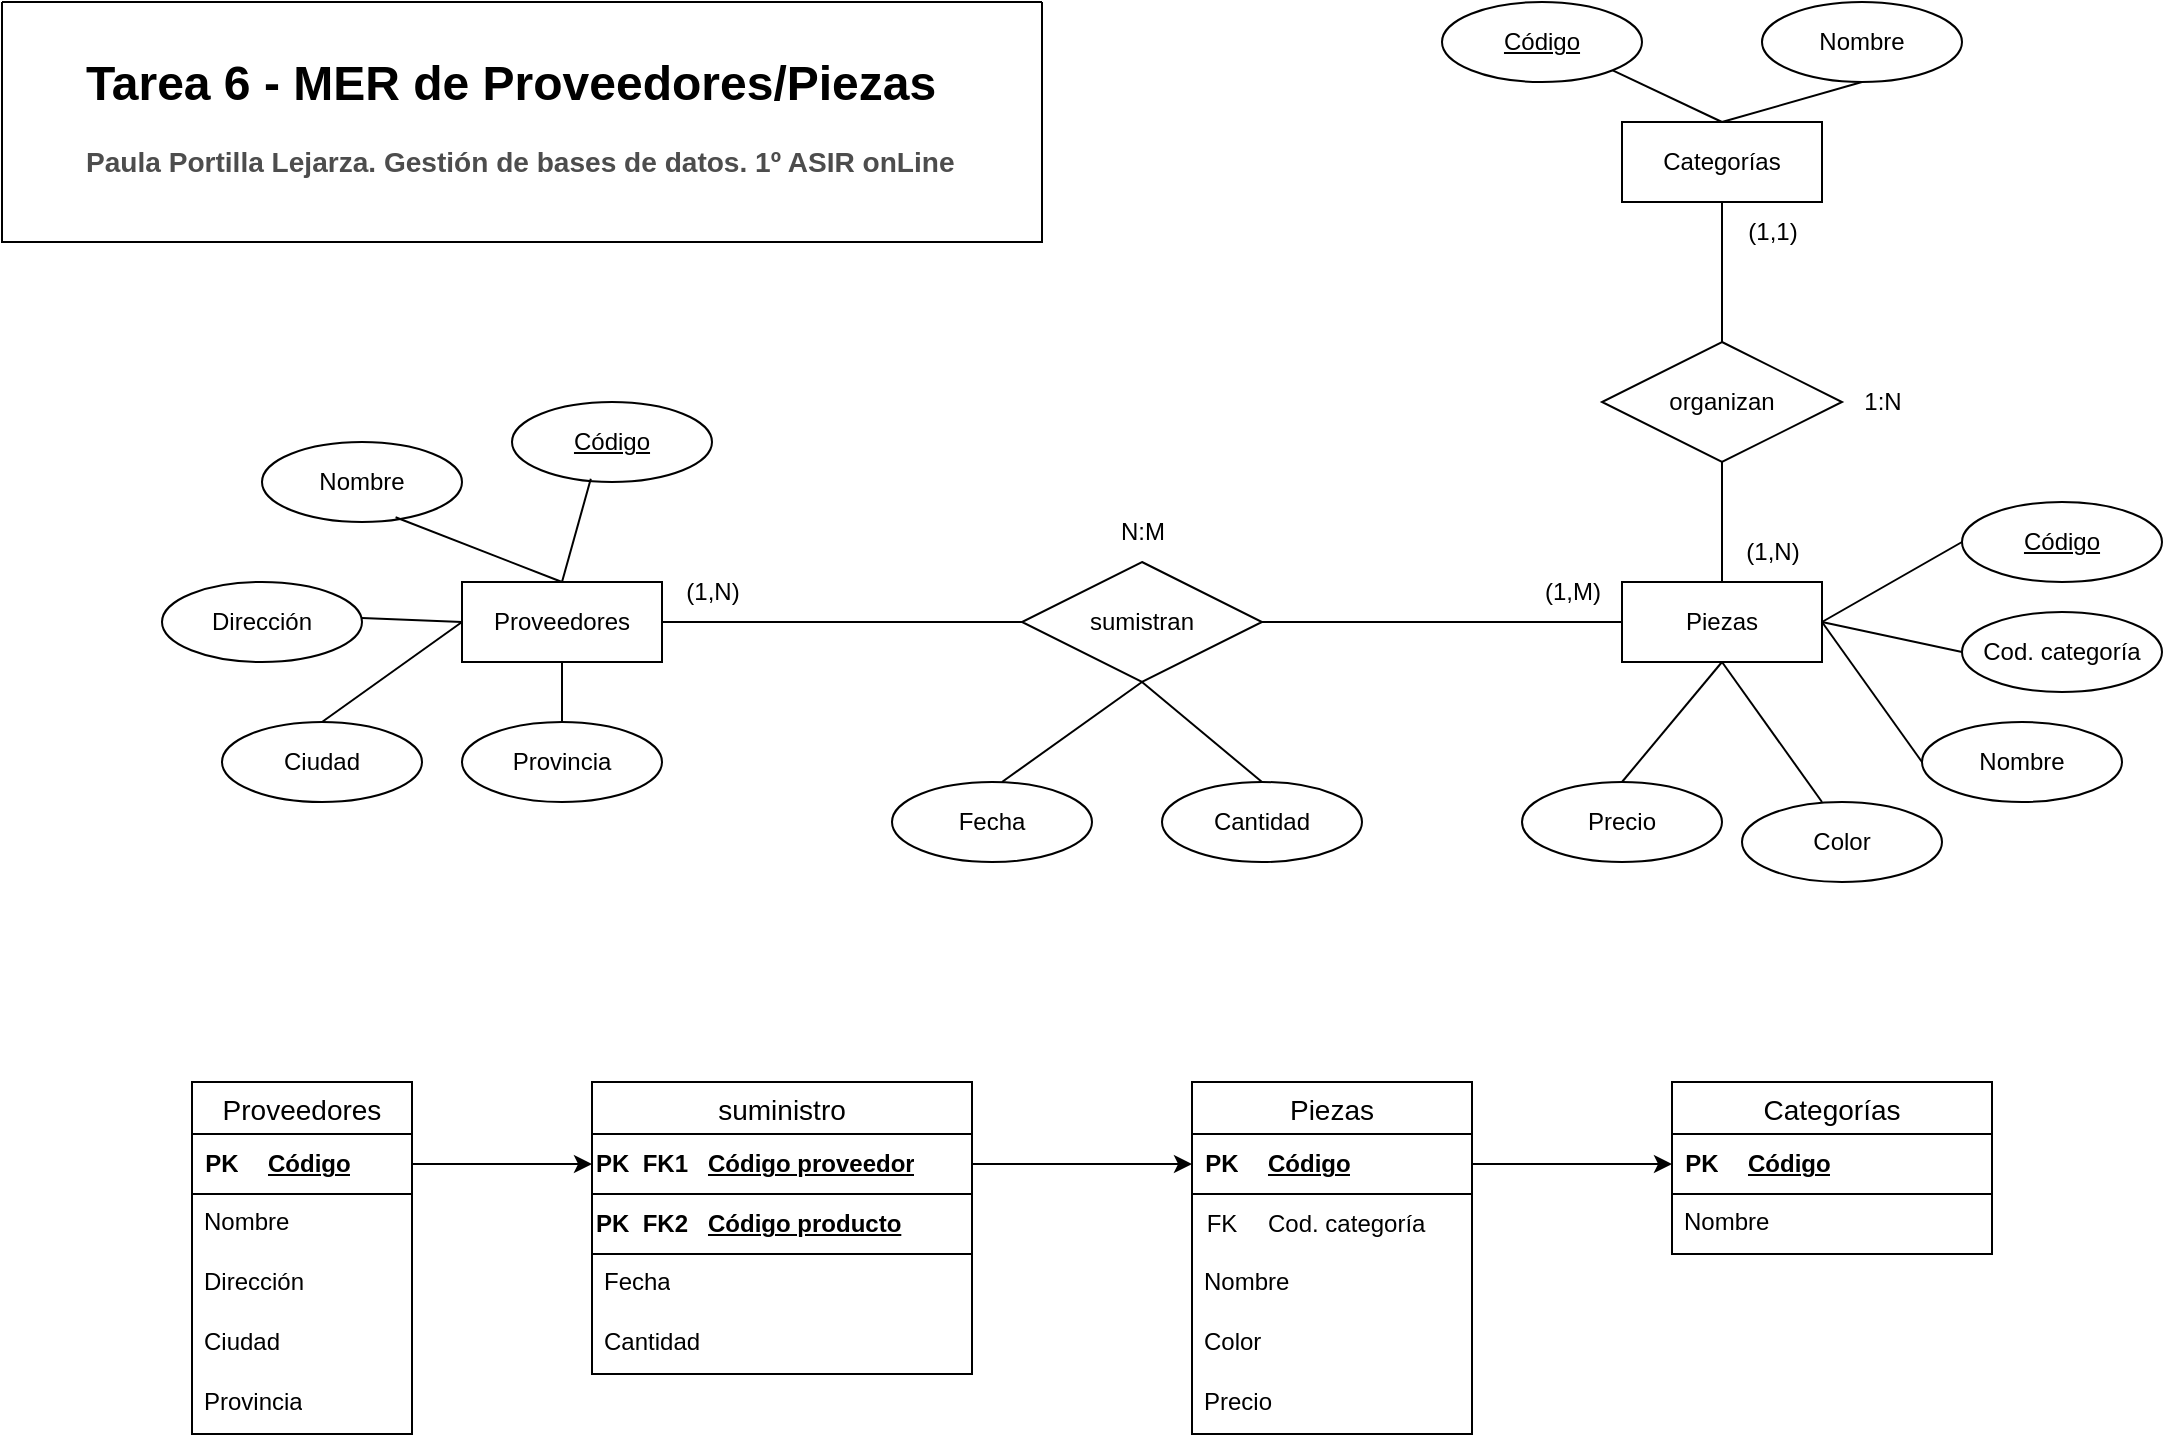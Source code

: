 <mxfile version="25.0.3">
  <diagram name="Page-1" id="9SsJWKn7i3zsL7Wo0bwU">
    <mxGraphModel dx="1091" dy="585" grid="1" gridSize="10" guides="1" tooltips="1" connect="1" arrows="1" fold="1" page="1" pageScale="1" pageWidth="1169" pageHeight="827" math="0" shadow="0">
      <root>
        <mxCell id="0" />
        <mxCell id="1" parent="0" />
        <mxCell id="yBerXTAvVyEteeCtmLjy-1" value="Proveedores" style="whiteSpace=wrap;html=1;align=center;" vertex="1" parent="1">
          <mxGeometry x="270" y="330" width="100" height="40" as="geometry" />
        </mxCell>
        <mxCell id="yBerXTAvVyEteeCtmLjy-2" value="Nombre" style="ellipse;whiteSpace=wrap;html=1;align=center;" vertex="1" parent="1">
          <mxGeometry x="170" y="260" width="100" height="40" as="geometry" />
        </mxCell>
        <mxCell id="yBerXTAvVyEteeCtmLjy-3" value="Ciudad" style="ellipse;whiteSpace=wrap;html=1;align=center;" vertex="1" parent="1">
          <mxGeometry x="150" y="400" width="100" height="40" as="geometry" />
        </mxCell>
        <mxCell id="yBerXTAvVyEteeCtmLjy-4" value="Provincia" style="ellipse;whiteSpace=wrap;html=1;align=center;" vertex="1" parent="1">
          <mxGeometry x="270" y="400" width="100" height="40" as="geometry" />
        </mxCell>
        <mxCell id="yBerXTAvVyEteeCtmLjy-5" value="Código" style="ellipse;whiteSpace=wrap;html=1;align=center;fontStyle=4;" vertex="1" parent="1">
          <mxGeometry x="295" y="240" width="100" height="40" as="geometry" />
        </mxCell>
        <mxCell id="yBerXTAvVyEteeCtmLjy-6" value="Dirección" style="ellipse;whiteSpace=wrap;html=1;align=center;" vertex="1" parent="1">
          <mxGeometry x="120" y="330" width="100" height="40" as="geometry" />
        </mxCell>
        <mxCell id="yBerXTAvVyEteeCtmLjy-12" value="sumistran" style="shape=rhombus;perimeter=rhombusPerimeter;whiteSpace=wrap;html=1;align=center;" vertex="1" parent="1">
          <mxGeometry x="550" y="320" width="120" height="60" as="geometry" />
        </mxCell>
        <mxCell id="yBerXTAvVyEteeCtmLjy-16" value="Cantidad" style="ellipse;whiteSpace=wrap;html=1;align=center;" vertex="1" parent="1">
          <mxGeometry x="620" y="430" width="100" height="40" as="geometry" />
        </mxCell>
        <mxCell id="yBerXTAvVyEteeCtmLjy-17" value="Piezas" style="whiteSpace=wrap;html=1;align=center;" vertex="1" parent="1">
          <mxGeometry x="850" y="330" width="100" height="40" as="geometry" />
        </mxCell>
        <mxCell id="yBerXTAvVyEteeCtmLjy-18" value="Código" style="ellipse;whiteSpace=wrap;html=1;align=center;fontStyle=4;" vertex="1" parent="1">
          <mxGeometry x="1020" y="290" width="100" height="40" as="geometry" />
        </mxCell>
        <mxCell id="yBerXTAvVyEteeCtmLjy-19" value="Nombre" style="ellipse;whiteSpace=wrap;html=1;align=center;" vertex="1" parent="1">
          <mxGeometry x="1000" y="400" width="100" height="40" as="geometry" />
        </mxCell>
        <mxCell id="yBerXTAvVyEteeCtmLjy-20" value="Precio" style="ellipse;whiteSpace=wrap;html=1;align=center;" vertex="1" parent="1">
          <mxGeometry x="800" y="430" width="100" height="40" as="geometry" />
        </mxCell>
        <mxCell id="yBerXTAvVyEteeCtmLjy-21" value="Color" style="ellipse;whiteSpace=wrap;html=1;align=center;" vertex="1" parent="1">
          <mxGeometry x="910" y="440" width="100" height="40" as="geometry" />
        </mxCell>
        <mxCell id="yBerXTAvVyEteeCtmLjy-22" value="Cod. categoría" style="ellipse;whiteSpace=wrap;html=1;align=center;" vertex="1" parent="1">
          <mxGeometry x="1020" y="345" width="100" height="40" as="geometry" />
        </mxCell>
        <mxCell id="yBerXTAvVyEteeCtmLjy-23" value="Categorías" style="whiteSpace=wrap;html=1;align=center;" vertex="1" parent="1">
          <mxGeometry x="850" y="100" width="100" height="40" as="geometry" />
        </mxCell>
        <mxCell id="yBerXTAvVyEteeCtmLjy-24" value="Código" style="ellipse;whiteSpace=wrap;html=1;align=center;fontStyle=4;" vertex="1" parent="1">
          <mxGeometry x="760" y="40" width="100" height="40" as="geometry" />
        </mxCell>
        <mxCell id="yBerXTAvVyEteeCtmLjy-25" value="Nombre" style="ellipse;whiteSpace=wrap;html=1;align=center;" vertex="1" parent="1">
          <mxGeometry x="920" y="40" width="100" height="40" as="geometry" />
        </mxCell>
        <mxCell id="yBerXTAvVyEteeCtmLjy-27" value="organizan" style="shape=rhombus;perimeter=rhombusPerimeter;whiteSpace=wrap;html=1;align=center;" vertex="1" parent="1">
          <mxGeometry x="840" y="210" width="120" height="60" as="geometry" />
        </mxCell>
        <mxCell id="yBerXTAvVyEteeCtmLjy-29" value="" style="line;strokeWidth=1;rotatable=0;dashed=0;labelPosition=right;align=left;verticalAlign=middle;spacingTop=0;spacingLeft=6;points=[];portConstraint=eastwest;" vertex="1" parent="1">
          <mxGeometry x="370" y="345" width="180" height="10" as="geometry" />
        </mxCell>
        <mxCell id="yBerXTAvVyEteeCtmLjy-31" value="" style="line;strokeWidth=1;rotatable=0;dashed=0;labelPosition=right;align=left;verticalAlign=middle;spacingTop=0;spacingLeft=6;points=[];portConstraint=eastwest;" vertex="1" parent="1">
          <mxGeometry x="670" y="345" width="180" height="10" as="geometry" />
        </mxCell>
        <mxCell id="yBerXTAvVyEteeCtmLjy-34" value="" style="endArrow=none;html=1;rounded=0;entryX=0.5;entryY=0;entryDx=0;entryDy=0;exitX=0.668;exitY=0.94;exitDx=0;exitDy=0;exitPerimeter=0;" edge="1" parent="1" source="yBerXTAvVyEteeCtmLjy-2" target="yBerXTAvVyEteeCtmLjy-1">
          <mxGeometry relative="1" as="geometry">
            <mxPoint x="190" y="299" as="sourcePoint" />
            <mxPoint x="350" y="299" as="targetPoint" />
          </mxGeometry>
        </mxCell>
        <mxCell id="yBerXTAvVyEteeCtmLjy-35" value="" style="endArrow=none;html=1;rounded=0;exitX=0.394;exitY=0.96;exitDx=0;exitDy=0;exitPerimeter=0;" edge="1" parent="1" source="yBerXTAvVyEteeCtmLjy-5">
          <mxGeometry relative="1" as="geometry">
            <mxPoint x="510" y="490" as="sourcePoint" />
            <mxPoint x="320" y="330" as="targetPoint" />
          </mxGeometry>
        </mxCell>
        <mxCell id="yBerXTAvVyEteeCtmLjy-36" value="" style="endArrow=none;html=1;rounded=0;entryX=0;entryY=0.5;entryDx=0;entryDy=0;" edge="1" parent="1" target="yBerXTAvVyEteeCtmLjy-1">
          <mxGeometry relative="1" as="geometry">
            <mxPoint x="220" y="348" as="sourcePoint" />
            <mxPoint x="303" y="380" as="targetPoint" />
          </mxGeometry>
        </mxCell>
        <mxCell id="yBerXTAvVyEteeCtmLjy-37" value="" style="endArrow=none;html=1;rounded=0;exitX=0.5;exitY=0;exitDx=0;exitDy=0;entryX=0;entryY=0.5;entryDx=0;entryDy=0;" edge="1" parent="1" source="yBerXTAvVyEteeCtmLjy-3" target="yBerXTAvVyEteeCtmLjy-1">
          <mxGeometry relative="1" as="geometry">
            <mxPoint x="510" y="490" as="sourcePoint" />
            <mxPoint x="670" y="490" as="targetPoint" />
          </mxGeometry>
        </mxCell>
        <mxCell id="yBerXTAvVyEteeCtmLjy-38" value="" style="endArrow=none;html=1;rounded=0;exitX=0.5;exitY=1;exitDx=0;exitDy=0;" edge="1" parent="1" source="yBerXTAvVyEteeCtmLjy-1" target="yBerXTAvVyEteeCtmLjy-4">
          <mxGeometry relative="1" as="geometry">
            <mxPoint x="510" y="490" as="sourcePoint" />
            <mxPoint x="670" y="490" as="targetPoint" />
          </mxGeometry>
        </mxCell>
        <mxCell id="yBerXTAvVyEteeCtmLjy-39" value="" style="endArrow=none;html=1;rounded=0;exitX=0.5;exitY=0;exitDx=0;exitDy=0;entryX=0.5;entryY=1;entryDx=0;entryDy=0;" edge="1" parent="1" target="yBerXTAvVyEteeCtmLjy-12">
          <mxGeometry relative="1" as="geometry">
            <mxPoint x="540.0" y="430" as="sourcePoint" />
            <mxPoint x="670" y="490" as="targetPoint" />
          </mxGeometry>
        </mxCell>
        <mxCell id="yBerXTAvVyEteeCtmLjy-40" value="" style="endArrow=none;html=1;rounded=0;exitX=0.5;exitY=0;exitDx=0;exitDy=0;" edge="1" parent="1" source="yBerXTAvVyEteeCtmLjy-16">
          <mxGeometry relative="1" as="geometry">
            <mxPoint x="550" y="440" as="sourcePoint" />
            <mxPoint x="610" y="380" as="targetPoint" />
          </mxGeometry>
        </mxCell>
        <mxCell id="yBerXTAvVyEteeCtmLjy-41" value="" style="endArrow=none;html=1;rounded=0;entryX=0.5;entryY=0;entryDx=0;entryDy=0;" edge="1" parent="1" source="yBerXTAvVyEteeCtmLjy-23" target="yBerXTAvVyEteeCtmLjy-27">
          <mxGeometry relative="1" as="geometry">
            <mxPoint x="810" y="370" as="sourcePoint" />
            <mxPoint x="970" y="370" as="targetPoint" />
          </mxGeometry>
        </mxCell>
        <mxCell id="yBerXTAvVyEteeCtmLjy-42" value="" style="endArrow=none;html=1;rounded=0;entryX=0.5;entryY=0;entryDx=0;entryDy=0;exitX=0.5;exitY=1;exitDx=0;exitDy=0;" edge="1" parent="1" source="yBerXTAvVyEteeCtmLjy-27" target="yBerXTAvVyEteeCtmLjy-17">
          <mxGeometry relative="1" as="geometry">
            <mxPoint x="910" y="150" as="sourcePoint" />
            <mxPoint x="910" y="220" as="targetPoint" />
          </mxGeometry>
        </mxCell>
        <mxCell id="yBerXTAvVyEteeCtmLjy-43" value="" style="endArrow=none;html=1;rounded=0;exitX=1;exitY=1;exitDx=0;exitDy=0;entryX=0.5;entryY=0;entryDx=0;entryDy=0;" edge="1" parent="1" source="yBerXTAvVyEteeCtmLjy-24" target="yBerXTAvVyEteeCtmLjy-23">
          <mxGeometry relative="1" as="geometry">
            <mxPoint x="810" y="130" as="sourcePoint" />
            <mxPoint x="970" y="130" as="targetPoint" />
          </mxGeometry>
        </mxCell>
        <mxCell id="yBerXTAvVyEteeCtmLjy-44" value="" style="endArrow=none;html=1;rounded=0;exitX=0.5;exitY=1;exitDx=0;exitDy=0;entryX=0.5;entryY=0;entryDx=0;entryDy=0;" edge="1" parent="1" source="yBerXTAvVyEteeCtmLjy-25" target="yBerXTAvVyEteeCtmLjy-23">
          <mxGeometry relative="1" as="geometry">
            <mxPoint x="855" y="84" as="sourcePoint" />
            <mxPoint x="910" y="110" as="targetPoint" />
          </mxGeometry>
        </mxCell>
        <mxCell id="yBerXTAvVyEteeCtmLjy-45" value="" style="endArrow=none;html=1;rounded=0;entryX=0;entryY=0.5;entryDx=0;entryDy=0;exitX=1;exitY=0.5;exitDx=0;exitDy=0;" edge="1" parent="1" source="yBerXTAvVyEteeCtmLjy-17" target="yBerXTAvVyEteeCtmLjy-18">
          <mxGeometry relative="1" as="geometry">
            <mxPoint x="810" y="370" as="sourcePoint" />
            <mxPoint x="970" y="370" as="targetPoint" />
          </mxGeometry>
        </mxCell>
        <mxCell id="yBerXTAvVyEteeCtmLjy-46" value="" style="endArrow=none;html=1;rounded=0;entryX=0;entryY=0.5;entryDx=0;entryDy=0;exitX=1;exitY=0.5;exitDx=0;exitDy=0;" edge="1" parent="1" source="yBerXTAvVyEteeCtmLjy-17" target="yBerXTAvVyEteeCtmLjy-22">
          <mxGeometry relative="1" as="geometry">
            <mxPoint x="960" y="360" as="sourcePoint" />
            <mxPoint x="1030" y="320" as="targetPoint" />
          </mxGeometry>
        </mxCell>
        <mxCell id="yBerXTAvVyEteeCtmLjy-47" value="" style="endArrow=none;html=1;rounded=0;entryX=0;entryY=0.5;entryDx=0;entryDy=0;exitX=1;exitY=0.5;exitDx=0;exitDy=0;" edge="1" parent="1" source="yBerXTAvVyEteeCtmLjy-17" target="yBerXTAvVyEteeCtmLjy-19">
          <mxGeometry relative="1" as="geometry">
            <mxPoint x="960" y="360" as="sourcePoint" />
            <mxPoint x="1030" y="375" as="targetPoint" />
          </mxGeometry>
        </mxCell>
        <mxCell id="yBerXTAvVyEteeCtmLjy-48" value="" style="endArrow=none;html=1;rounded=0;entryX=0.5;entryY=1;entryDx=0;entryDy=0;exitX=0.5;exitY=0;exitDx=0;exitDy=0;" edge="1" parent="1" source="yBerXTAvVyEteeCtmLjy-20" target="yBerXTAvVyEteeCtmLjy-17">
          <mxGeometry relative="1" as="geometry">
            <mxPoint x="970" y="370" as="sourcePoint" />
            <mxPoint x="1040" y="385" as="targetPoint" />
          </mxGeometry>
        </mxCell>
        <mxCell id="yBerXTAvVyEteeCtmLjy-49" value="" style="endArrow=none;html=1;rounded=0;" edge="1" parent="1">
          <mxGeometry relative="1" as="geometry">
            <mxPoint x="900" y="370" as="sourcePoint" />
            <mxPoint x="950" y="440" as="targetPoint" />
          </mxGeometry>
        </mxCell>
        <mxCell id="yBerXTAvVyEteeCtmLjy-50" value="(1,M)" style="text;html=1;align=center;verticalAlign=middle;resizable=0;points=[];autosize=1;strokeColor=none;fillColor=none;" vertex="1" parent="1">
          <mxGeometry x="800" y="320" width="50" height="30" as="geometry" />
        </mxCell>
        <mxCell id="yBerXTAvVyEteeCtmLjy-51" value="(1,N)" style="text;html=1;align=center;verticalAlign=middle;resizable=0;points=[];autosize=1;strokeColor=none;fillColor=none;" vertex="1" parent="1">
          <mxGeometry x="370" y="320" width="50" height="30" as="geometry" />
        </mxCell>
        <mxCell id="yBerXTAvVyEteeCtmLjy-52" value="N:M" style="text;html=1;align=center;verticalAlign=middle;resizable=0;points=[];autosize=1;strokeColor=none;fillColor=none;" vertex="1" parent="1">
          <mxGeometry x="585" y="290" width="50" height="30" as="geometry" />
        </mxCell>
        <mxCell id="yBerXTAvVyEteeCtmLjy-53" value="(1,1)" style="text;html=1;align=center;verticalAlign=middle;resizable=0;points=[];autosize=1;strokeColor=none;fillColor=none;" vertex="1" parent="1">
          <mxGeometry x="900" y="140" width="50" height="30" as="geometry" />
        </mxCell>
        <mxCell id="yBerXTAvVyEteeCtmLjy-54" value="(1,N)" style="text;html=1;align=center;verticalAlign=middle;resizable=0;points=[];autosize=1;strokeColor=none;fillColor=none;" vertex="1" parent="1">
          <mxGeometry x="900" y="300" width="50" height="30" as="geometry" />
        </mxCell>
        <mxCell id="yBerXTAvVyEteeCtmLjy-55" value="1:N" style="text;html=1;align=center;verticalAlign=middle;resizable=0;points=[];autosize=1;strokeColor=none;fillColor=none;" vertex="1" parent="1">
          <mxGeometry x="960" y="225" width="40" height="30" as="geometry" />
        </mxCell>
        <mxCell id="yBerXTAvVyEteeCtmLjy-56" value="" style="swimlane;startSize=0;" vertex="1" parent="1">
          <mxGeometry x="40" y="40" width="520" height="120" as="geometry" />
        </mxCell>
        <mxCell id="yBerXTAvVyEteeCtmLjy-57" value="&lt;h1 style=&quot;margin-top: 0px;&quot;&gt;Tarea 6 - MER de Proveedores/Piezas&lt;/h1&gt;&lt;h3&gt;&lt;font color=&quot;#4d4d4d&quot;&gt;Paula Portilla Lejarza.&amp;nbsp;&lt;/font&gt;&lt;span style=&quot;background-color: initial; font-size: 14.04px;&quot;&gt;&lt;font color=&quot;#4d4d4d&quot;&gt;Gestión de bases de datos. 1º ASIR onLine&lt;/font&gt;&lt;/span&gt;&lt;/h3&gt;" style="text;html=1;whiteSpace=wrap;overflow=hidden;rounded=0;" vertex="1" parent="yBerXTAvVyEteeCtmLjy-56">
          <mxGeometry x="40" y="20" width="860" height="120" as="geometry" />
        </mxCell>
        <mxCell id="yBerXTAvVyEteeCtmLjy-71" value="Proveedores" style="swimlane;fontStyle=0;childLayout=stackLayout;horizontal=1;startSize=26;horizontalStack=0;resizeParent=1;resizeParentMax=0;resizeLast=0;collapsible=1;marginBottom=0;align=center;fontSize=14;resizeHeight=0;resizeWidth=0;" vertex="1" parent="1">
          <mxGeometry x="135" y="580" width="110" height="176" as="geometry">
            <mxRectangle x="110" y="540" width="120" height="30" as="alternateBounds" />
          </mxGeometry>
        </mxCell>
        <mxCell id="yBerXTAvVyEteeCtmLjy-81" value="" style="shape=table;startSize=0;container=1;collapsible=1;childLayout=tableLayout;fixedRows=1;rowLines=0;fontStyle=0;align=center;resizeLast=1;strokeColor=none;fillColor=none;collapsible=0;" vertex="1" parent="yBerXTAvVyEteeCtmLjy-71">
          <mxGeometry y="26" width="110" height="30" as="geometry" />
        </mxCell>
        <mxCell id="yBerXTAvVyEteeCtmLjy-82" value="" style="shape=tableRow;horizontal=0;startSize=0;swimlaneHead=0;swimlaneBody=0;fillColor=none;collapsible=0;dropTarget=0;points=[[0,0.5],[1,0.5]];portConstraint=eastwest;top=0;left=0;right=0;bottom=1;" vertex="1" parent="yBerXTAvVyEteeCtmLjy-81">
          <mxGeometry width="110" height="30" as="geometry" />
        </mxCell>
        <mxCell id="yBerXTAvVyEteeCtmLjy-83" value="PK" style="shape=partialRectangle;connectable=0;fillColor=none;top=0;left=0;bottom=0;right=0;fontStyle=1;overflow=hidden;whiteSpace=wrap;html=1;" vertex="1" parent="yBerXTAvVyEteeCtmLjy-82">
          <mxGeometry width="30" height="30" as="geometry">
            <mxRectangle width="30" height="30" as="alternateBounds" />
          </mxGeometry>
        </mxCell>
        <mxCell id="yBerXTAvVyEteeCtmLjy-84" value="Código" style="shape=partialRectangle;connectable=0;fillColor=none;top=0;left=0;bottom=0;right=0;align=left;spacingLeft=6;fontStyle=5;overflow=hidden;whiteSpace=wrap;html=1;" vertex="1" parent="yBerXTAvVyEteeCtmLjy-82">
          <mxGeometry x="30" width="80" height="30" as="geometry">
            <mxRectangle width="80" height="30" as="alternateBounds" />
          </mxGeometry>
        </mxCell>
        <mxCell id="yBerXTAvVyEteeCtmLjy-77" value="Nombre" style="text;strokeColor=none;fillColor=none;spacingLeft=4;spacingRight=4;overflow=hidden;rotatable=0;points=[[0,0.5],[1,0.5]];portConstraint=eastwest;fontSize=12;whiteSpace=wrap;html=1;" vertex="1" parent="yBerXTAvVyEteeCtmLjy-71">
          <mxGeometry y="56" width="110" height="30" as="geometry" />
        </mxCell>
        <mxCell id="yBerXTAvVyEteeCtmLjy-74" value="Dirección" style="text;strokeColor=none;fillColor=none;spacingLeft=4;spacingRight=4;overflow=hidden;rotatable=0;points=[[0,0.5],[1,0.5]];portConstraint=eastwest;fontSize=12;whiteSpace=wrap;html=1;" vertex="1" parent="yBerXTAvVyEteeCtmLjy-71">
          <mxGeometry y="86" width="110" height="30" as="geometry" />
        </mxCell>
        <mxCell id="yBerXTAvVyEteeCtmLjy-85" value="Ciudad" style="text;strokeColor=none;fillColor=none;spacingLeft=4;spacingRight=4;overflow=hidden;rotatable=0;points=[[0,0.5],[1,0.5]];portConstraint=eastwest;fontSize=12;whiteSpace=wrap;html=1;" vertex="1" parent="yBerXTAvVyEteeCtmLjy-71">
          <mxGeometry y="116" width="110" height="30" as="geometry" />
        </mxCell>
        <mxCell id="yBerXTAvVyEteeCtmLjy-73" value="Provincia" style="text;strokeColor=none;fillColor=none;spacingLeft=4;spacingRight=4;overflow=hidden;rotatable=0;points=[[0,0.5],[1,0.5]];portConstraint=eastwest;fontSize=12;whiteSpace=wrap;html=1;" vertex="1" parent="yBerXTAvVyEteeCtmLjy-71">
          <mxGeometry y="146" width="110" height="30" as="geometry" />
        </mxCell>
        <mxCell id="yBerXTAvVyEteeCtmLjy-86" value="Piezas" style="swimlane;fontStyle=0;childLayout=stackLayout;horizontal=1;startSize=26;horizontalStack=0;resizeParent=1;resizeParentMax=0;resizeLast=0;collapsible=1;marginBottom=0;align=center;fontSize=14;resizeHeight=0;resizeWidth=0;" vertex="1" parent="1">
          <mxGeometry x="635" y="580" width="140" height="176" as="geometry">
            <mxRectangle x="110" y="540" width="120" height="30" as="alternateBounds" />
          </mxGeometry>
        </mxCell>
        <mxCell id="yBerXTAvVyEteeCtmLjy-87" value="" style="shape=table;startSize=0;container=1;collapsible=1;childLayout=tableLayout;fixedRows=1;rowLines=0;fontStyle=0;align=center;resizeLast=1;strokeColor=none;fillColor=none;collapsible=0;" vertex="1" parent="yBerXTAvVyEteeCtmLjy-86">
          <mxGeometry y="26" width="140" height="30" as="geometry" />
        </mxCell>
        <mxCell id="yBerXTAvVyEteeCtmLjy-88" value="" style="shape=tableRow;horizontal=0;startSize=0;swimlaneHead=0;swimlaneBody=0;fillColor=none;collapsible=0;dropTarget=0;points=[[0,0.5],[1,0.5]];portConstraint=eastwest;top=0;left=0;right=0;bottom=1;" vertex="1" parent="yBerXTAvVyEteeCtmLjy-87">
          <mxGeometry width="140" height="30" as="geometry" />
        </mxCell>
        <mxCell id="yBerXTAvVyEteeCtmLjy-89" value="PK" style="shape=partialRectangle;connectable=0;fillColor=none;top=0;left=0;bottom=0;right=0;fontStyle=1;overflow=hidden;whiteSpace=wrap;html=1;" vertex="1" parent="yBerXTAvVyEteeCtmLjy-88">
          <mxGeometry width="30" height="30" as="geometry">
            <mxRectangle width="30" height="30" as="alternateBounds" />
          </mxGeometry>
        </mxCell>
        <mxCell id="yBerXTAvVyEteeCtmLjy-90" value="Código" style="shape=partialRectangle;connectable=0;fillColor=none;top=0;left=0;bottom=0;right=0;align=left;spacingLeft=6;fontStyle=5;overflow=hidden;whiteSpace=wrap;html=1;" vertex="1" parent="yBerXTAvVyEteeCtmLjy-88">
          <mxGeometry x="30" width="110" height="30" as="geometry">
            <mxRectangle width="110" height="30" as="alternateBounds" />
          </mxGeometry>
        </mxCell>
        <mxCell id="yBerXTAvVyEteeCtmLjy-95" value="" style="shape=table;startSize=0;container=1;collapsible=1;childLayout=tableLayout;fixedRows=1;rowLines=0;fontStyle=0;align=center;resizeLast=1;strokeColor=none;fillColor=none;collapsible=0;" vertex="1" parent="yBerXTAvVyEteeCtmLjy-86">
          <mxGeometry y="56" width="140" height="30" as="geometry" />
        </mxCell>
        <mxCell id="yBerXTAvVyEteeCtmLjy-96" value="" style="shape=tableRow;horizontal=0;startSize=0;swimlaneHead=0;swimlaneBody=0;fillColor=none;collapsible=0;dropTarget=0;points=[[0,0.5],[1,0.5]];portConstraint=eastwest;top=0;left=0;right=0;bottom=0;" vertex="1" parent="yBerXTAvVyEteeCtmLjy-95">
          <mxGeometry width="140" height="30" as="geometry" />
        </mxCell>
        <mxCell id="yBerXTAvVyEteeCtmLjy-97" value="FK" style="shape=partialRectangle;connectable=0;fillColor=none;top=0;left=0;bottom=0;right=0;fontStyle=0;overflow=hidden;whiteSpace=wrap;html=1;" vertex="1" parent="yBerXTAvVyEteeCtmLjy-96">
          <mxGeometry width="30" height="30" as="geometry">
            <mxRectangle width="30" height="30" as="alternateBounds" />
          </mxGeometry>
        </mxCell>
        <mxCell id="yBerXTAvVyEteeCtmLjy-98" value="Cod. categoría" style="shape=partialRectangle;connectable=0;fillColor=none;top=0;left=0;bottom=0;right=0;align=left;spacingLeft=6;fontStyle=0;overflow=hidden;whiteSpace=wrap;html=1;" vertex="1" parent="yBerXTAvVyEteeCtmLjy-96">
          <mxGeometry x="30" width="110" height="30" as="geometry">
            <mxRectangle width="110" height="30" as="alternateBounds" />
          </mxGeometry>
        </mxCell>
        <mxCell id="yBerXTAvVyEteeCtmLjy-91" value="Nombre" style="text;strokeColor=none;fillColor=none;spacingLeft=4;spacingRight=4;overflow=hidden;rotatable=0;points=[[0,0.5],[1,0.5]];portConstraint=eastwest;fontSize=12;whiteSpace=wrap;html=1;" vertex="1" parent="yBerXTAvVyEteeCtmLjy-86">
          <mxGeometry y="86" width="140" height="30" as="geometry" />
        </mxCell>
        <mxCell id="yBerXTAvVyEteeCtmLjy-92" value="Color" style="text;strokeColor=none;fillColor=none;spacingLeft=4;spacingRight=4;overflow=hidden;rotatable=0;points=[[0,0.5],[1,0.5]];portConstraint=eastwest;fontSize=12;whiteSpace=wrap;html=1;" vertex="1" parent="yBerXTAvVyEteeCtmLjy-86">
          <mxGeometry y="116" width="140" height="30" as="geometry" />
        </mxCell>
        <mxCell id="yBerXTAvVyEteeCtmLjy-93" value="Precio" style="text;strokeColor=none;fillColor=none;spacingLeft=4;spacingRight=4;overflow=hidden;rotatable=0;points=[[0,0.5],[1,0.5]];portConstraint=eastwest;fontSize=12;whiteSpace=wrap;html=1;" vertex="1" parent="yBerXTAvVyEteeCtmLjy-86">
          <mxGeometry y="146" width="140" height="30" as="geometry" />
        </mxCell>
        <mxCell id="yBerXTAvVyEteeCtmLjy-100" value="Categorías" style="swimlane;fontStyle=0;childLayout=stackLayout;horizontal=1;startSize=26;horizontalStack=0;resizeParent=1;resizeParentMax=0;resizeLast=0;collapsible=1;marginBottom=0;align=center;fontSize=14;" vertex="1" parent="1">
          <mxGeometry x="875" y="580" width="160" height="86" as="geometry" />
        </mxCell>
        <mxCell id="yBerXTAvVyEteeCtmLjy-104" value="" style="shape=table;startSize=0;container=1;collapsible=1;childLayout=tableLayout;fixedRows=1;rowLines=0;fontStyle=0;align=center;resizeLast=1;strokeColor=none;fillColor=none;collapsible=0;" vertex="1" parent="yBerXTAvVyEteeCtmLjy-100">
          <mxGeometry y="26" width="160" height="30" as="geometry" />
        </mxCell>
        <mxCell id="yBerXTAvVyEteeCtmLjy-105" value="" style="shape=tableRow;horizontal=0;startSize=0;swimlaneHead=0;swimlaneBody=0;fillColor=none;collapsible=0;dropTarget=0;points=[[0,0.5],[1,0.5]];portConstraint=eastwest;top=0;left=0;right=0;bottom=1;" vertex="1" parent="yBerXTAvVyEteeCtmLjy-104">
          <mxGeometry width="160" height="30" as="geometry" />
        </mxCell>
        <mxCell id="yBerXTAvVyEteeCtmLjy-106" value="PK" style="shape=partialRectangle;connectable=0;fillColor=none;top=0;left=0;bottom=0;right=0;fontStyle=1;overflow=hidden;whiteSpace=wrap;html=1;" vertex="1" parent="yBerXTAvVyEteeCtmLjy-105">
          <mxGeometry width="30" height="30" as="geometry">
            <mxRectangle width="30" height="30" as="alternateBounds" />
          </mxGeometry>
        </mxCell>
        <mxCell id="yBerXTAvVyEteeCtmLjy-107" value="Código" style="shape=partialRectangle;connectable=0;fillColor=none;top=0;left=0;bottom=0;right=0;align=left;spacingLeft=6;fontStyle=5;overflow=hidden;whiteSpace=wrap;html=1;" vertex="1" parent="yBerXTAvVyEteeCtmLjy-105">
          <mxGeometry x="30" width="130" height="30" as="geometry">
            <mxRectangle width="130" height="30" as="alternateBounds" />
          </mxGeometry>
        </mxCell>
        <mxCell id="yBerXTAvVyEteeCtmLjy-101" value="Nombre" style="text;strokeColor=none;fillColor=none;spacingLeft=4;spacingRight=4;overflow=hidden;rotatable=0;points=[[0,0.5],[1,0.5]];portConstraint=eastwest;fontSize=12;whiteSpace=wrap;html=1;" vertex="1" parent="yBerXTAvVyEteeCtmLjy-100">
          <mxGeometry y="56" width="160" height="30" as="geometry" />
        </mxCell>
        <mxCell id="yBerXTAvVyEteeCtmLjy-110" value="suministro" style="swimlane;fontStyle=0;childLayout=stackLayout;horizontal=1;startSize=26;horizontalStack=0;resizeParent=1;resizeParentMax=0;resizeLast=0;collapsible=1;marginBottom=0;align=center;fontSize=14;" vertex="1" parent="1">
          <mxGeometry x="335" y="580" width="190" height="146" as="geometry" />
        </mxCell>
        <mxCell id="yBerXTAvVyEteeCtmLjy-114" value="" style="shape=table;startSize=0;container=1;collapsible=1;childLayout=tableLayout;fixedRows=1;rowLines=0;fontStyle=0;align=center;resizeLast=1;strokeColor=none;fillColor=none;collapsible=0;" vertex="1" parent="yBerXTAvVyEteeCtmLjy-110">
          <mxGeometry y="26" width="190" height="30" as="geometry" />
        </mxCell>
        <mxCell id="yBerXTAvVyEteeCtmLjy-115" value="" style="shape=tableRow;horizontal=0;startSize=0;swimlaneHead=0;swimlaneBody=0;fillColor=none;collapsible=0;dropTarget=0;points=[[0,0.5],[1,0.5]];portConstraint=eastwest;top=0;left=0;right=0;bottom=1;" vertex="1" parent="yBerXTAvVyEteeCtmLjy-114">
          <mxGeometry width="190" height="30" as="geometry" />
        </mxCell>
        <mxCell id="yBerXTAvVyEteeCtmLjy-116" value="PK&amp;nbsp; FK1" style="shape=partialRectangle;connectable=0;fillColor=none;top=0;left=0;bottom=0;right=0;fontStyle=1;overflow=hidden;whiteSpace=wrap;html=1;" vertex="1" parent="yBerXTAvVyEteeCtmLjy-115">
          <mxGeometry width="50" height="30" as="geometry">
            <mxRectangle width="50" height="30" as="alternateBounds" />
          </mxGeometry>
        </mxCell>
        <mxCell id="yBerXTAvVyEteeCtmLjy-117" value="Código proveedor" style="shape=partialRectangle;connectable=0;fillColor=none;top=0;left=0;bottom=0;right=0;align=left;spacingLeft=6;fontStyle=5;overflow=hidden;whiteSpace=wrap;html=1;" vertex="1" parent="yBerXTAvVyEteeCtmLjy-115">
          <mxGeometry x="50" width="140" height="30" as="geometry">
            <mxRectangle width="140" height="30" as="alternateBounds" />
          </mxGeometry>
        </mxCell>
        <mxCell id="yBerXTAvVyEteeCtmLjy-121" value="" style="shape=table;startSize=0;container=1;collapsible=1;childLayout=tableLayout;fixedRows=1;rowLines=0;fontStyle=0;align=center;resizeLast=1;strokeColor=none;fillColor=none;collapsible=0;" vertex="1" parent="yBerXTAvVyEteeCtmLjy-110">
          <mxGeometry y="56" width="190" height="30" as="geometry" />
        </mxCell>
        <mxCell id="yBerXTAvVyEteeCtmLjy-122" value="" style="shape=tableRow;horizontal=0;startSize=0;swimlaneHead=0;swimlaneBody=0;fillColor=none;collapsible=0;dropTarget=0;points=[[0,0.5],[1,0.5]];portConstraint=eastwest;top=0;left=0;right=0;bottom=1;" vertex="1" parent="yBerXTAvVyEteeCtmLjy-121">
          <mxGeometry width="190" height="30" as="geometry" />
        </mxCell>
        <mxCell id="yBerXTAvVyEteeCtmLjy-123" value="PK&amp;nbsp; FK2" style="shape=partialRectangle;connectable=0;fillColor=none;top=0;left=0;bottom=0;right=0;fontStyle=1;overflow=hidden;whiteSpace=wrap;html=1;" vertex="1" parent="yBerXTAvVyEteeCtmLjy-122">
          <mxGeometry width="50" height="30" as="geometry">
            <mxRectangle width="50" height="30" as="alternateBounds" />
          </mxGeometry>
        </mxCell>
        <mxCell id="yBerXTAvVyEteeCtmLjy-124" value="Código producto" style="shape=partialRectangle;connectable=0;fillColor=none;top=0;left=0;bottom=0;right=0;align=left;spacingLeft=6;fontStyle=5;overflow=hidden;whiteSpace=wrap;html=1;" vertex="1" parent="yBerXTAvVyEteeCtmLjy-122">
          <mxGeometry x="50" width="140" height="30" as="geometry">
            <mxRectangle width="140" height="30" as="alternateBounds" />
          </mxGeometry>
        </mxCell>
        <mxCell id="yBerXTAvVyEteeCtmLjy-111" value="Fecha" style="text;strokeColor=none;fillColor=none;spacingLeft=4;spacingRight=4;overflow=hidden;rotatable=0;points=[[0,0.5],[1,0.5]];portConstraint=eastwest;fontSize=12;whiteSpace=wrap;html=1;" vertex="1" parent="yBerXTAvVyEteeCtmLjy-110">
          <mxGeometry y="86" width="190" height="30" as="geometry" />
        </mxCell>
        <mxCell id="yBerXTAvVyEteeCtmLjy-112" value="Cantidad" style="text;strokeColor=none;fillColor=none;spacingLeft=4;spacingRight=4;overflow=hidden;rotatable=0;points=[[0,0.5],[1,0.5]];portConstraint=eastwest;fontSize=12;whiteSpace=wrap;html=1;" vertex="1" parent="yBerXTAvVyEteeCtmLjy-110">
          <mxGeometry y="116" width="190" height="30" as="geometry" />
        </mxCell>
        <mxCell id="yBerXTAvVyEteeCtmLjy-125" value="Fecha" style="ellipse;whiteSpace=wrap;html=1;align=center;" vertex="1" parent="1">
          <mxGeometry x="485" y="430" width="100" height="40" as="geometry" />
        </mxCell>
        <mxCell id="yBerXTAvVyEteeCtmLjy-127" style="edgeStyle=orthogonalEdgeStyle;rounded=0;orthogonalLoop=1;jettySize=auto;html=1;exitX=1;exitY=0.5;exitDx=0;exitDy=0;" edge="1" parent="1" source="yBerXTAvVyEteeCtmLjy-115" target="yBerXTAvVyEteeCtmLjy-88">
          <mxGeometry relative="1" as="geometry" />
        </mxCell>
        <mxCell id="yBerXTAvVyEteeCtmLjy-128" style="edgeStyle=orthogonalEdgeStyle;rounded=0;orthogonalLoop=1;jettySize=auto;html=1;exitX=1;exitY=0.5;exitDx=0;exitDy=0;entryX=0;entryY=0.5;entryDx=0;entryDy=0;" edge="1" parent="1" source="yBerXTAvVyEteeCtmLjy-82" target="yBerXTAvVyEteeCtmLjy-115">
          <mxGeometry relative="1" as="geometry" />
        </mxCell>
        <mxCell id="yBerXTAvVyEteeCtmLjy-130" style="edgeStyle=orthogonalEdgeStyle;rounded=0;orthogonalLoop=1;jettySize=auto;html=1;exitX=1;exitY=0.5;exitDx=0;exitDy=0;entryX=0;entryY=0.5;entryDx=0;entryDy=0;" edge="1" parent="1" source="yBerXTAvVyEteeCtmLjy-88" target="yBerXTAvVyEteeCtmLjy-105">
          <mxGeometry relative="1" as="geometry" />
        </mxCell>
      </root>
    </mxGraphModel>
  </diagram>
</mxfile>
